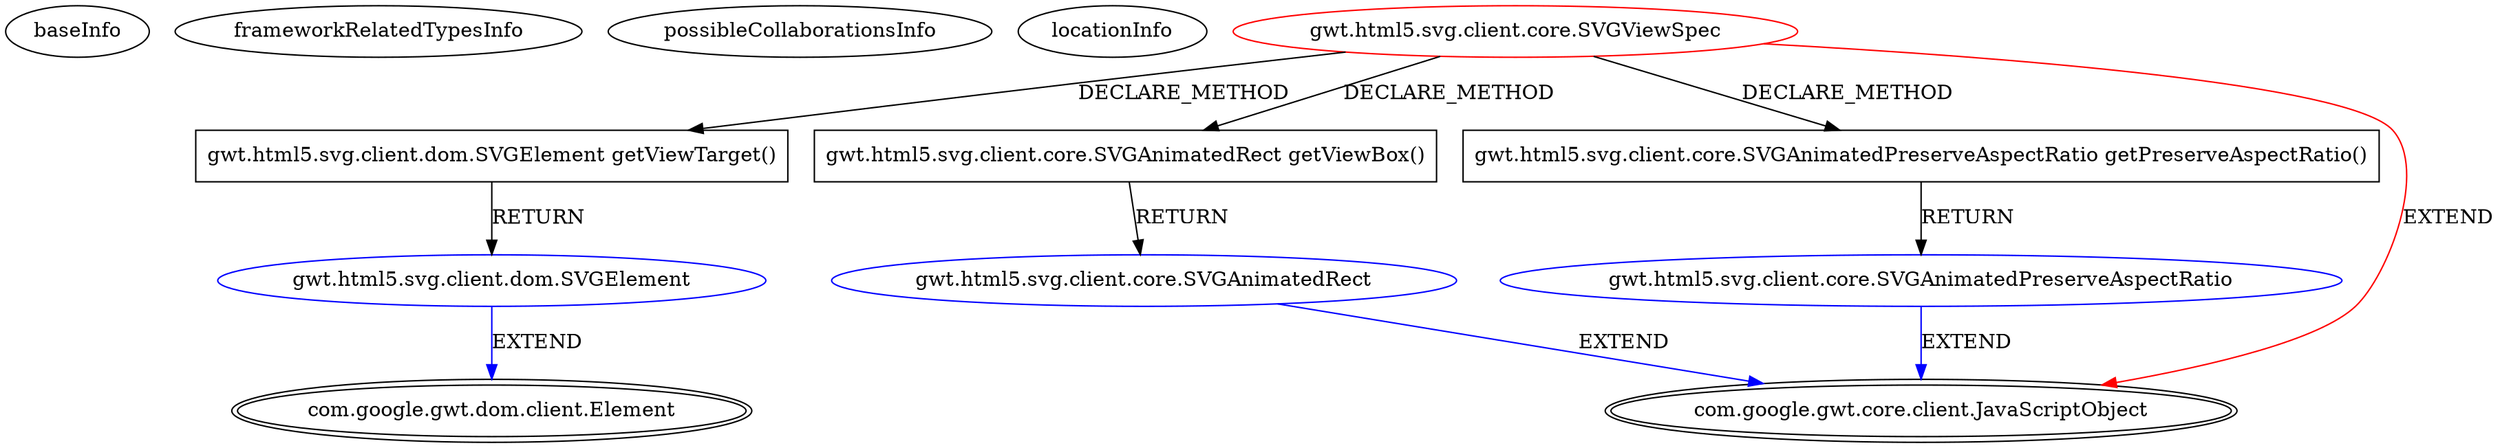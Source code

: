 digraph {
baseInfo[graphId=3787,category="extension_graph",isAnonymous=false,possibleRelation=true]
frameworkRelatedTypesInfo[0="com.google.gwt.core.client.JavaScriptObject"]
possibleCollaborationsInfo[0="3787~CLIENT_METHOD_DECLARATION-RETURN_TYPE-~com.google.gwt.core.client.JavaScriptObject ~com.google.gwt.dom.client.Element ~false~false",1="3787~CLIENT_METHOD_DECLARATION-RETURN_TYPE-~com.google.gwt.core.client.JavaScriptObject ~com.google.gwt.core.client.JavaScriptObject ~false~false"]
locationInfo[projectName="mguiral-GwtSvgLib",filePath="/mguiral-GwtSvgLib/GwtSvgLib-master/src/gwt/html5/svg/client/core/SVGViewSpec.java",contextSignature="SVGViewSpec",graphId="3787"]
0[label="gwt.html5.svg.client.core.SVGViewSpec",vertexType="ROOT_CLIENT_CLASS_DECLARATION",isFrameworkType=false,color=red]
1[label="com.google.gwt.core.client.JavaScriptObject",vertexType="FRAMEWORK_CLASS_TYPE",isFrameworkType=true,peripheries=2]
3[label="gwt.html5.svg.client.dom.SVGElement getViewTarget()",vertexType="CLIENT_METHOD_DECLARATION",isFrameworkType=false,shape=box]
4[label="gwt.html5.svg.client.dom.SVGElement",vertexType="REFERENCE_CLIENT_CLASS_DECLARATION",isFrameworkType=false,color=blue]
5[label="com.google.gwt.dom.client.Element",vertexType="FRAMEWORK_CLASS_TYPE",isFrameworkType=true,peripheries=2]
10[label="gwt.html5.svg.client.core.SVGAnimatedRect getViewBox()",vertexType="CLIENT_METHOD_DECLARATION",isFrameworkType=false,shape=box]
11[label="gwt.html5.svg.client.core.SVGAnimatedRect",vertexType="REFERENCE_CLIENT_CLASS_DECLARATION",isFrameworkType=false,color=blue]
13[label="gwt.html5.svg.client.core.SVGAnimatedPreserveAspectRatio getPreserveAspectRatio()",vertexType="CLIENT_METHOD_DECLARATION",isFrameworkType=false,shape=box]
14[label="gwt.html5.svg.client.core.SVGAnimatedPreserveAspectRatio",vertexType="REFERENCE_CLIENT_CLASS_DECLARATION",isFrameworkType=false,color=blue]
0->1[label="EXTEND",color=red]
0->3[label="DECLARE_METHOD"]
4->5[label="EXTEND",color=blue]
3->4[label="RETURN"]
0->10[label="DECLARE_METHOD"]
11->1[label="EXTEND",color=blue]
10->11[label="RETURN"]
0->13[label="DECLARE_METHOD"]
14->1[label="EXTEND",color=blue]
13->14[label="RETURN"]
}
